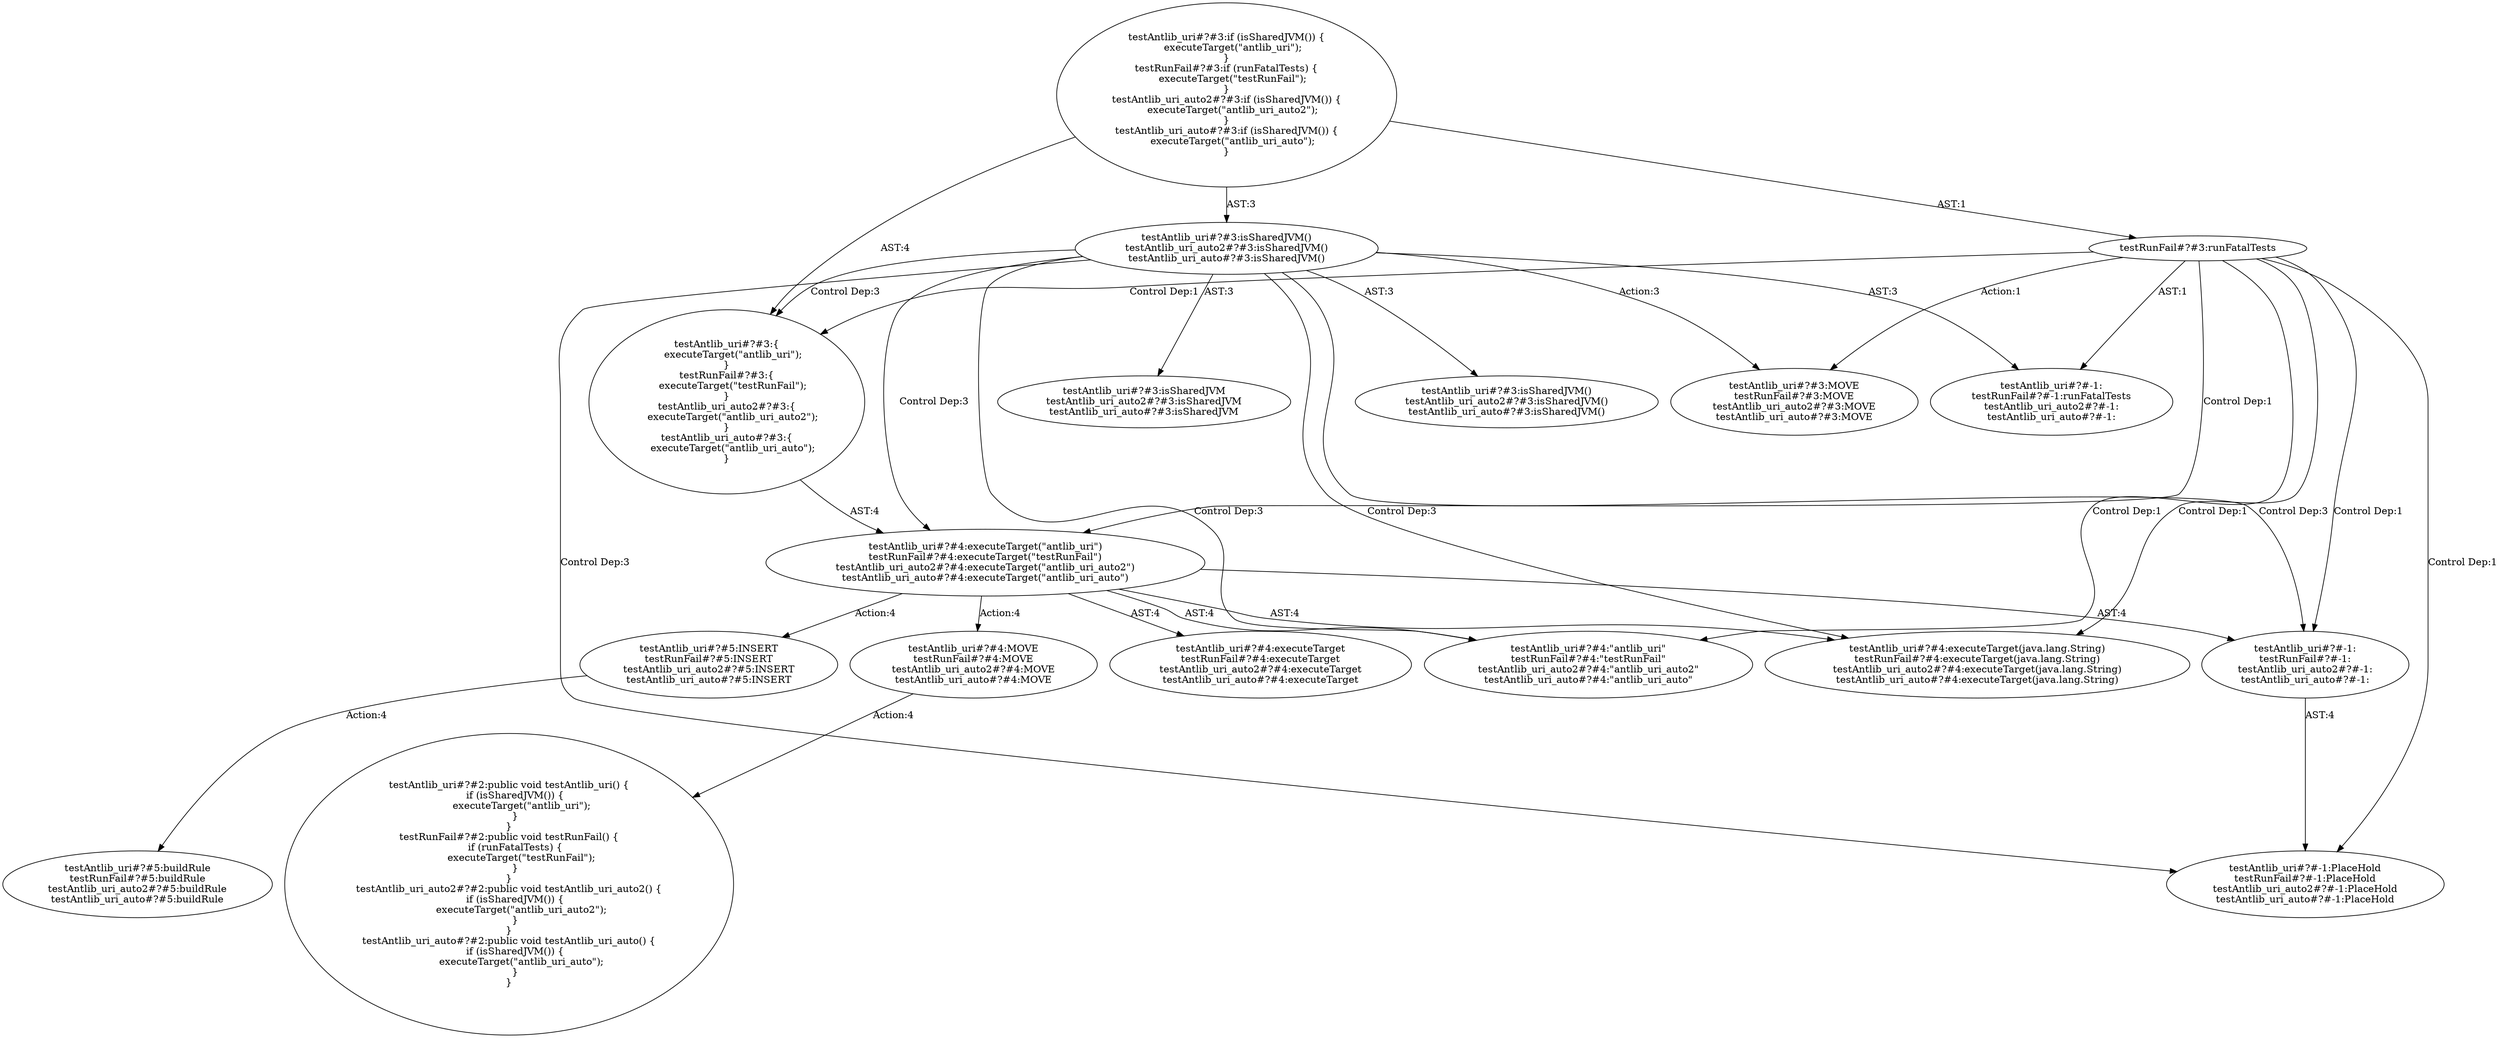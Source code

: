 digraph "Pattern" {
0 [label="testAntlib_uri#?#5:INSERT
testRunFail#?#5:INSERT
testAntlib_uri_auto2#?#5:INSERT
testAntlib_uri_auto#?#5:INSERT" shape=ellipse]
1 [label="testAntlib_uri#?#4:executeTarget(\"antlib_uri\")
testRunFail#?#4:executeTarget(\"testRunFail\")
testAntlib_uri_auto2#?#4:executeTarget(\"antlib_uri_auto2\")
testAntlib_uri_auto#?#4:executeTarget(\"antlib_uri_auto\")" shape=ellipse]
2 [label="testAntlib_uri#?#3:isSharedJVM()
testAntlib_uri_auto2#?#3:isSharedJVM()
testAntlib_uri_auto#?#3:isSharedJVM()" shape=ellipse]
3 [label="testAntlib_uri#?#3:if (isSharedJVM()) \{
    executeTarget(\"antlib_uri\");
\}
testRunFail#?#3:if (runFatalTests) \{
    executeTarget(\"testRunFail\");
\}
testAntlib_uri_auto2#?#3:if (isSharedJVM()) \{
    executeTarget(\"antlib_uri_auto2\");
\}
testAntlib_uri_auto#?#3:if (isSharedJVM()) \{
    executeTarget(\"antlib_uri_auto\");
\}" shape=ellipse]
4 [label="testAntlib_uri#?#3:isSharedJVM
testAntlib_uri_auto2#?#3:isSharedJVM
testAntlib_uri_auto#?#3:isSharedJVM" shape=ellipse]
5 [label="testAntlib_uri#?#-1:
testRunFail#?#-1:runFatalTests
testAntlib_uri_auto2#?#-1:
testAntlib_uri_auto#?#-1:" shape=ellipse]
6 [label="testAntlib_uri#?#3:isSharedJVM()
testAntlib_uri_auto2#?#3:isSharedJVM()
testAntlib_uri_auto#?#3:isSharedJVM()" shape=ellipse]
7 [label="testAntlib_uri#?#3:\{
    executeTarget(\"antlib_uri\");
\}
testRunFail#?#3:\{
    executeTarget(\"testRunFail\");
\}
testAntlib_uri_auto2#?#3:\{
    executeTarget(\"antlib_uri_auto2\");
\}
testAntlib_uri_auto#?#3:\{
    executeTarget(\"antlib_uri_auto\");
\}" shape=ellipse]
8 [label="testAntlib_uri#?#4:executeTarget(java.lang.String)
testRunFail#?#4:executeTarget(java.lang.String)
testAntlib_uri_auto2#?#4:executeTarget(java.lang.String)
testAntlib_uri_auto#?#4:executeTarget(java.lang.String)" shape=ellipse]
9 [label="testAntlib_uri#?#-1:
testRunFail#?#-1:
testAntlib_uri_auto2#?#-1:
testAntlib_uri_auto#?#-1:" shape=ellipse]
10 [label="testAntlib_uri#?#-1:PlaceHold
testRunFail#?#-1:PlaceHold
testAntlib_uri_auto2#?#-1:PlaceHold
testAntlib_uri_auto#?#-1:PlaceHold" shape=ellipse]
11 [label="testAntlib_uri#?#4:\"antlib_uri\"
testRunFail#?#4:\"testRunFail\"
testAntlib_uri_auto2#?#4:\"antlib_uri_auto2\"
testAntlib_uri_auto#?#4:\"antlib_uri_auto\"" shape=ellipse]
12 [label="testAntlib_uri#?#3:MOVE
testRunFail#?#3:MOVE
testAntlib_uri_auto2#?#3:MOVE
testAntlib_uri_auto#?#3:MOVE" shape=ellipse]
13 [label="testAntlib_uri#?#4:executeTarget
testRunFail#?#4:executeTarget
testAntlib_uri_auto2#?#4:executeTarget
testAntlib_uri_auto#?#4:executeTarget" shape=ellipse]
14 [label="testAntlib_uri#?#4:MOVE
testRunFail#?#4:MOVE
testAntlib_uri_auto2#?#4:MOVE
testAntlib_uri_auto#?#4:MOVE" shape=ellipse]
15 [label="testAntlib_uri#?#2:public void testAntlib_uri() \{
    if (isSharedJVM()) \{
        executeTarget(\"antlib_uri\");
    \}
\}
testRunFail#?#2:public void testRunFail() \{
    if (runFatalTests) \{
        executeTarget(\"testRunFail\");
    \}
\}
testAntlib_uri_auto2#?#2:public void testAntlib_uri_auto2() \{
    if (isSharedJVM()) \{
        executeTarget(\"antlib_uri_auto2\");
    \}
\}
testAntlib_uri_auto#?#2:public void testAntlib_uri_auto() \{
    if (isSharedJVM()) \{
        executeTarget(\"antlib_uri_auto\");
    \}
\}" shape=ellipse]
16 [label="testAntlib_uri#?#5:buildRule
testRunFail#?#5:buildRule
testAntlib_uri_auto2#?#5:buildRule
testAntlib_uri_auto#?#5:buildRule" shape=ellipse]
17 [label="testRunFail#?#3:runFatalTests" shape=ellipse]
0 -> 16 [label="Action:4"];
1 -> 0 [label="Action:4"];
1 -> 13 [label="AST:4"];
1 -> 9 [label="AST:4"];
1 -> 8 [label="AST:4"];
1 -> 11 [label="AST:4"];
1 -> 14 [label="Action:4"];
2 -> 1 [label="Control Dep:3"];
2 -> 4 [label="AST:3"];
2 -> 5 [label="AST:3"];
2 -> 6 [label="AST:3"];
2 -> 7 [label="Control Dep:3"];
2 -> 8 [label="Control Dep:3"];
2 -> 9 [label="Control Dep:3"];
2 -> 10 [label="Control Dep:3"];
2 -> 11 [label="Control Dep:3"];
2 -> 12 [label="Action:3"];
3 -> 2 [label="AST:3"];
3 -> 7 [label="AST:4"];
3 -> 17 [label="AST:1"];
7 -> 1 [label="AST:4"];
9 -> 10 [label="AST:4"];
14 -> 15 [label="Action:4"];
17 -> 5 [label="AST:1"];
17 -> 7 [label="Control Dep:1"];
17 -> 1 [label="Control Dep:1"];
17 -> 8 [label="Control Dep:1"];
17 -> 9 [label="Control Dep:1"];
17 -> 10 [label="Control Dep:1"];
17 -> 11 [label="Control Dep:1"];
17 -> 12 [label="Action:1"];
}